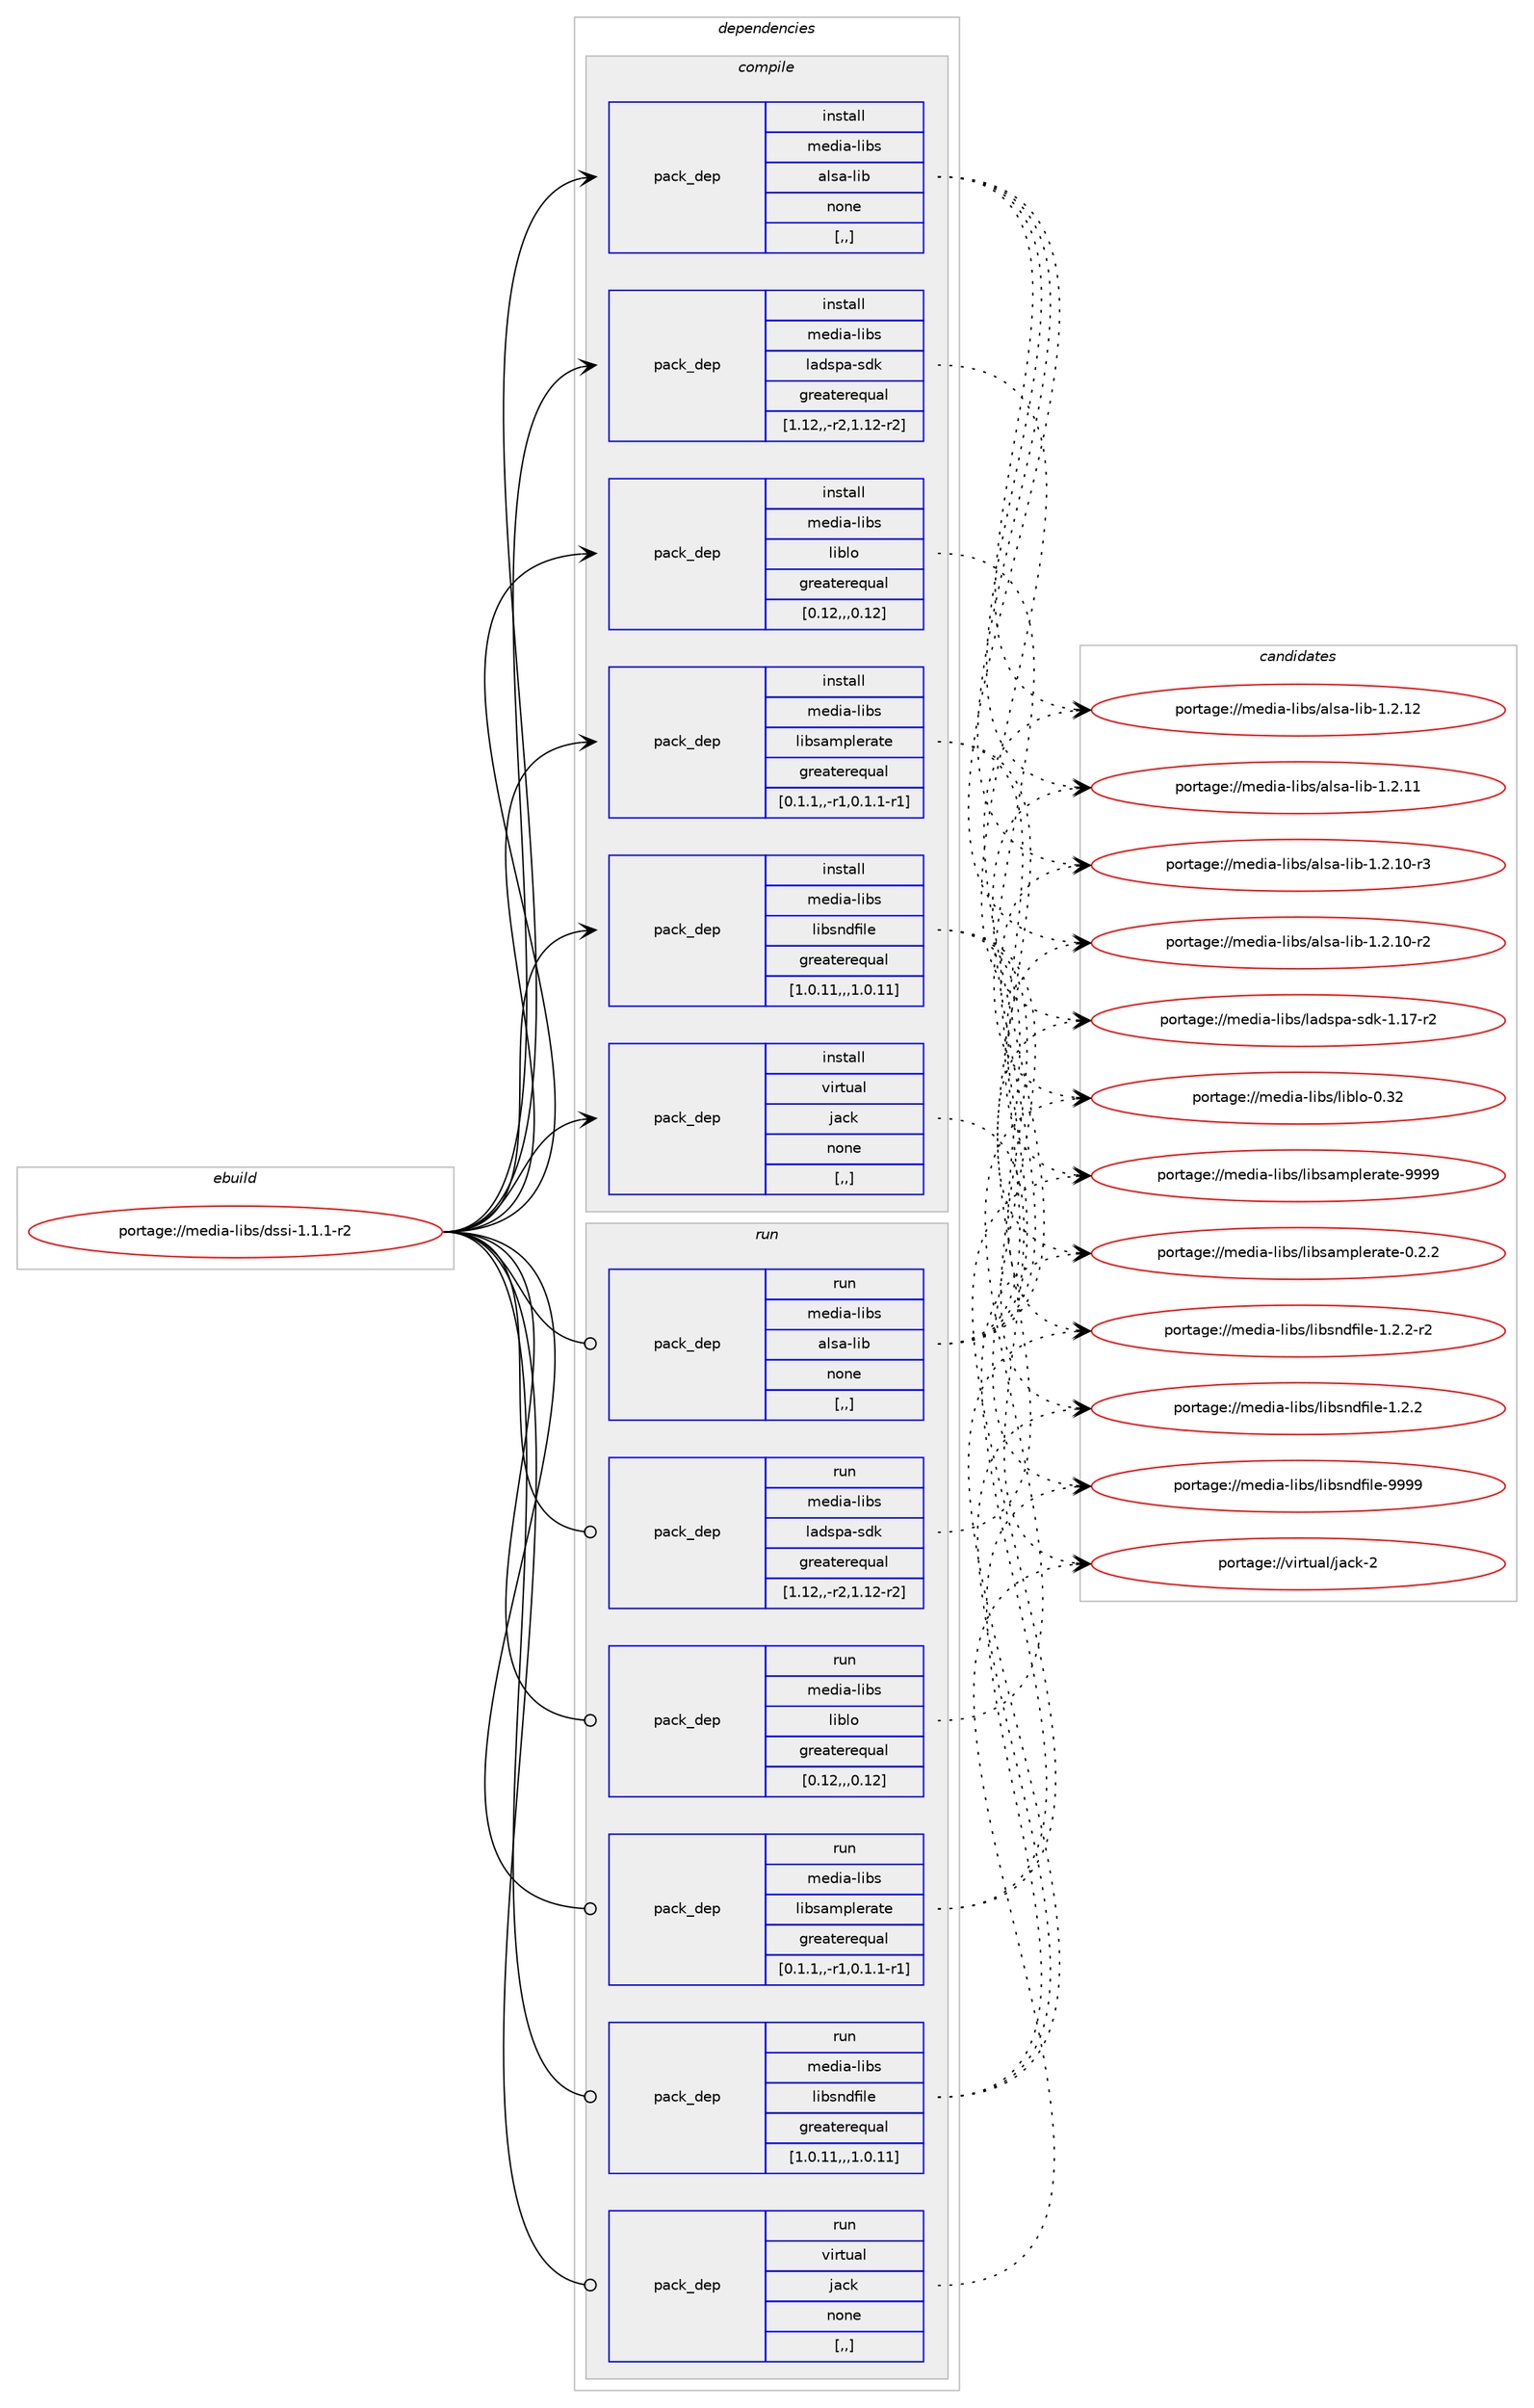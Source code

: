 digraph prolog {

# *************
# Graph options
# *************

newrank=true;
concentrate=true;
compound=true;
graph [rankdir=LR,fontname=Helvetica,fontsize=10,ranksep=1.5];#, ranksep=2.5, nodesep=0.2];
edge  [arrowhead=vee];
node  [fontname=Helvetica,fontsize=10];

# **********
# The ebuild
# **********

subgraph cluster_leftcol {
color=gray;
label=<<i>ebuild</i>>;
id [label="portage://media-libs/dssi-1.1.1-r2", color=red, width=4, href="../media-libs/dssi-1.1.1-r2.svg"];
}

# ****************
# The dependencies
# ****************

subgraph cluster_midcol {
color=gray;
label=<<i>dependencies</i>>;
subgraph cluster_compile {
fillcolor="#eeeeee";
style=filled;
label=<<i>compile</i>>;
subgraph pack219472 {
dependency296423 [label=<<TABLE BORDER="0" CELLBORDER="1" CELLSPACING="0" CELLPADDING="4" WIDTH="220"><TR><TD ROWSPAN="6" CELLPADDING="30">pack_dep</TD></TR><TR><TD WIDTH="110">install</TD></TR><TR><TD>media-libs</TD></TR><TR><TD>alsa-lib</TD></TR><TR><TD>none</TD></TR><TR><TD>[,,]</TD></TR></TABLE>>, shape=none, color=blue];
}
id:e -> dependency296423:w [weight=20,style="solid",arrowhead="vee"];
subgraph pack219473 {
dependency296424 [label=<<TABLE BORDER="0" CELLBORDER="1" CELLSPACING="0" CELLPADDING="4" WIDTH="220"><TR><TD ROWSPAN="6" CELLPADDING="30">pack_dep</TD></TR><TR><TD WIDTH="110">install</TD></TR><TR><TD>media-libs</TD></TR><TR><TD>ladspa-sdk</TD></TR><TR><TD>greaterequal</TD></TR><TR><TD>[1.12,,-r2,1.12-r2]</TD></TR></TABLE>>, shape=none, color=blue];
}
id:e -> dependency296424:w [weight=20,style="solid",arrowhead="vee"];
subgraph pack219474 {
dependency296425 [label=<<TABLE BORDER="0" CELLBORDER="1" CELLSPACING="0" CELLPADDING="4" WIDTH="220"><TR><TD ROWSPAN="6" CELLPADDING="30">pack_dep</TD></TR><TR><TD WIDTH="110">install</TD></TR><TR><TD>media-libs</TD></TR><TR><TD>liblo</TD></TR><TR><TD>greaterequal</TD></TR><TR><TD>[0.12,,,0.12]</TD></TR></TABLE>>, shape=none, color=blue];
}
id:e -> dependency296425:w [weight=20,style="solid",arrowhead="vee"];
subgraph pack219475 {
dependency296426 [label=<<TABLE BORDER="0" CELLBORDER="1" CELLSPACING="0" CELLPADDING="4" WIDTH="220"><TR><TD ROWSPAN="6" CELLPADDING="30">pack_dep</TD></TR><TR><TD WIDTH="110">install</TD></TR><TR><TD>media-libs</TD></TR><TR><TD>libsamplerate</TD></TR><TR><TD>greaterequal</TD></TR><TR><TD>[0.1.1,,-r1,0.1.1-r1]</TD></TR></TABLE>>, shape=none, color=blue];
}
id:e -> dependency296426:w [weight=20,style="solid",arrowhead="vee"];
subgraph pack219476 {
dependency296427 [label=<<TABLE BORDER="0" CELLBORDER="1" CELLSPACING="0" CELLPADDING="4" WIDTH="220"><TR><TD ROWSPAN="6" CELLPADDING="30">pack_dep</TD></TR><TR><TD WIDTH="110">install</TD></TR><TR><TD>media-libs</TD></TR><TR><TD>libsndfile</TD></TR><TR><TD>greaterequal</TD></TR><TR><TD>[1.0.11,,,1.0.11]</TD></TR></TABLE>>, shape=none, color=blue];
}
id:e -> dependency296427:w [weight=20,style="solid",arrowhead="vee"];
subgraph pack219477 {
dependency296428 [label=<<TABLE BORDER="0" CELLBORDER="1" CELLSPACING="0" CELLPADDING="4" WIDTH="220"><TR><TD ROWSPAN="6" CELLPADDING="30">pack_dep</TD></TR><TR><TD WIDTH="110">install</TD></TR><TR><TD>virtual</TD></TR><TR><TD>jack</TD></TR><TR><TD>none</TD></TR><TR><TD>[,,]</TD></TR></TABLE>>, shape=none, color=blue];
}
id:e -> dependency296428:w [weight=20,style="solid",arrowhead="vee"];
}
subgraph cluster_compileandrun {
fillcolor="#eeeeee";
style=filled;
label=<<i>compile and run</i>>;
}
subgraph cluster_run {
fillcolor="#eeeeee";
style=filled;
label=<<i>run</i>>;
subgraph pack219478 {
dependency296429 [label=<<TABLE BORDER="0" CELLBORDER="1" CELLSPACING="0" CELLPADDING="4" WIDTH="220"><TR><TD ROWSPAN="6" CELLPADDING="30">pack_dep</TD></TR><TR><TD WIDTH="110">run</TD></TR><TR><TD>media-libs</TD></TR><TR><TD>alsa-lib</TD></TR><TR><TD>none</TD></TR><TR><TD>[,,]</TD></TR></TABLE>>, shape=none, color=blue];
}
id:e -> dependency296429:w [weight=20,style="solid",arrowhead="odot"];
subgraph pack219479 {
dependency296430 [label=<<TABLE BORDER="0" CELLBORDER="1" CELLSPACING="0" CELLPADDING="4" WIDTH="220"><TR><TD ROWSPAN="6" CELLPADDING="30">pack_dep</TD></TR><TR><TD WIDTH="110">run</TD></TR><TR><TD>media-libs</TD></TR><TR><TD>ladspa-sdk</TD></TR><TR><TD>greaterequal</TD></TR><TR><TD>[1.12,,-r2,1.12-r2]</TD></TR></TABLE>>, shape=none, color=blue];
}
id:e -> dependency296430:w [weight=20,style="solid",arrowhead="odot"];
subgraph pack219480 {
dependency296431 [label=<<TABLE BORDER="0" CELLBORDER="1" CELLSPACING="0" CELLPADDING="4" WIDTH="220"><TR><TD ROWSPAN="6" CELLPADDING="30">pack_dep</TD></TR><TR><TD WIDTH="110">run</TD></TR><TR><TD>media-libs</TD></TR><TR><TD>liblo</TD></TR><TR><TD>greaterequal</TD></TR><TR><TD>[0.12,,,0.12]</TD></TR></TABLE>>, shape=none, color=blue];
}
id:e -> dependency296431:w [weight=20,style="solid",arrowhead="odot"];
subgraph pack219481 {
dependency296432 [label=<<TABLE BORDER="0" CELLBORDER="1" CELLSPACING="0" CELLPADDING="4" WIDTH="220"><TR><TD ROWSPAN="6" CELLPADDING="30">pack_dep</TD></TR><TR><TD WIDTH="110">run</TD></TR><TR><TD>media-libs</TD></TR><TR><TD>libsamplerate</TD></TR><TR><TD>greaterequal</TD></TR><TR><TD>[0.1.1,,-r1,0.1.1-r1]</TD></TR></TABLE>>, shape=none, color=blue];
}
id:e -> dependency296432:w [weight=20,style="solid",arrowhead="odot"];
subgraph pack219482 {
dependency296433 [label=<<TABLE BORDER="0" CELLBORDER="1" CELLSPACING="0" CELLPADDING="4" WIDTH="220"><TR><TD ROWSPAN="6" CELLPADDING="30">pack_dep</TD></TR><TR><TD WIDTH="110">run</TD></TR><TR><TD>media-libs</TD></TR><TR><TD>libsndfile</TD></TR><TR><TD>greaterequal</TD></TR><TR><TD>[1.0.11,,,1.0.11]</TD></TR></TABLE>>, shape=none, color=blue];
}
id:e -> dependency296433:w [weight=20,style="solid",arrowhead="odot"];
subgraph pack219483 {
dependency296434 [label=<<TABLE BORDER="0" CELLBORDER="1" CELLSPACING="0" CELLPADDING="4" WIDTH="220"><TR><TD ROWSPAN="6" CELLPADDING="30">pack_dep</TD></TR><TR><TD WIDTH="110">run</TD></TR><TR><TD>virtual</TD></TR><TR><TD>jack</TD></TR><TR><TD>none</TD></TR><TR><TD>[,,]</TD></TR></TABLE>>, shape=none, color=blue];
}
id:e -> dependency296434:w [weight=20,style="solid",arrowhead="odot"];
}
}

# **************
# The candidates
# **************

subgraph cluster_choices {
rank=same;
color=gray;
label=<<i>candidates</i>>;

subgraph choice219472 {
color=black;
nodesep=1;
choice109101100105974510810598115479710811597451081059845494650464950 [label="portage://media-libs/alsa-lib-1.2.12", color=red, width=4,href="../media-libs/alsa-lib-1.2.12.svg"];
choice109101100105974510810598115479710811597451081059845494650464949 [label="portage://media-libs/alsa-lib-1.2.11", color=red, width=4,href="../media-libs/alsa-lib-1.2.11.svg"];
choice1091011001059745108105981154797108115974510810598454946504649484511451 [label="portage://media-libs/alsa-lib-1.2.10-r3", color=red, width=4,href="../media-libs/alsa-lib-1.2.10-r3.svg"];
choice1091011001059745108105981154797108115974510810598454946504649484511450 [label="portage://media-libs/alsa-lib-1.2.10-r2", color=red, width=4,href="../media-libs/alsa-lib-1.2.10-r2.svg"];
dependency296423:e -> choice109101100105974510810598115479710811597451081059845494650464950:w [style=dotted,weight="100"];
dependency296423:e -> choice109101100105974510810598115479710811597451081059845494650464949:w [style=dotted,weight="100"];
dependency296423:e -> choice1091011001059745108105981154797108115974510810598454946504649484511451:w [style=dotted,weight="100"];
dependency296423:e -> choice1091011001059745108105981154797108115974510810598454946504649484511450:w [style=dotted,weight="100"];
}
subgraph choice219473 {
color=black;
nodesep=1;
choice1091011001059745108105981154710897100115112974511510010745494649554511450 [label="portage://media-libs/ladspa-sdk-1.17-r2", color=red, width=4,href="../media-libs/ladspa-sdk-1.17-r2.svg"];
dependency296424:e -> choice1091011001059745108105981154710897100115112974511510010745494649554511450:w [style=dotted,weight="100"];
}
subgraph choice219474 {
color=black;
nodesep=1;
choice10910110010597451081059811547108105981081114548465150 [label="portage://media-libs/liblo-0.32", color=red, width=4,href="../media-libs/liblo-0.32.svg"];
dependency296425:e -> choice10910110010597451081059811547108105981081114548465150:w [style=dotted,weight="100"];
}
subgraph choice219475 {
color=black;
nodesep=1;
choice109101100105974510810598115471081059811597109112108101114971161014557575757 [label="portage://media-libs/libsamplerate-9999", color=red, width=4,href="../media-libs/libsamplerate-9999.svg"];
choice10910110010597451081059811547108105981159710911210810111497116101454846504650 [label="portage://media-libs/libsamplerate-0.2.2", color=red, width=4,href="../media-libs/libsamplerate-0.2.2.svg"];
dependency296426:e -> choice109101100105974510810598115471081059811597109112108101114971161014557575757:w [style=dotted,weight="100"];
dependency296426:e -> choice10910110010597451081059811547108105981159710911210810111497116101454846504650:w [style=dotted,weight="100"];
}
subgraph choice219476 {
color=black;
nodesep=1;
choice10910110010597451081059811547108105981151101001021051081014557575757 [label="portage://media-libs/libsndfile-9999", color=red, width=4,href="../media-libs/libsndfile-9999.svg"];
choice10910110010597451081059811547108105981151101001021051081014549465046504511450 [label="portage://media-libs/libsndfile-1.2.2-r2", color=red, width=4,href="../media-libs/libsndfile-1.2.2-r2.svg"];
choice1091011001059745108105981154710810598115110100102105108101454946504650 [label="portage://media-libs/libsndfile-1.2.2", color=red, width=4,href="../media-libs/libsndfile-1.2.2.svg"];
dependency296427:e -> choice10910110010597451081059811547108105981151101001021051081014557575757:w [style=dotted,weight="100"];
dependency296427:e -> choice10910110010597451081059811547108105981151101001021051081014549465046504511450:w [style=dotted,weight="100"];
dependency296427:e -> choice1091011001059745108105981154710810598115110100102105108101454946504650:w [style=dotted,weight="100"];
}
subgraph choice219477 {
color=black;
nodesep=1;
choice118105114116117971084710697991074550 [label="portage://virtual/jack-2", color=red, width=4,href="../virtual/jack-2.svg"];
dependency296428:e -> choice118105114116117971084710697991074550:w [style=dotted,weight="100"];
}
subgraph choice219478 {
color=black;
nodesep=1;
choice109101100105974510810598115479710811597451081059845494650464950 [label="portage://media-libs/alsa-lib-1.2.12", color=red, width=4,href="../media-libs/alsa-lib-1.2.12.svg"];
choice109101100105974510810598115479710811597451081059845494650464949 [label="portage://media-libs/alsa-lib-1.2.11", color=red, width=4,href="../media-libs/alsa-lib-1.2.11.svg"];
choice1091011001059745108105981154797108115974510810598454946504649484511451 [label="portage://media-libs/alsa-lib-1.2.10-r3", color=red, width=4,href="../media-libs/alsa-lib-1.2.10-r3.svg"];
choice1091011001059745108105981154797108115974510810598454946504649484511450 [label="portage://media-libs/alsa-lib-1.2.10-r2", color=red, width=4,href="../media-libs/alsa-lib-1.2.10-r2.svg"];
dependency296429:e -> choice109101100105974510810598115479710811597451081059845494650464950:w [style=dotted,weight="100"];
dependency296429:e -> choice109101100105974510810598115479710811597451081059845494650464949:w [style=dotted,weight="100"];
dependency296429:e -> choice1091011001059745108105981154797108115974510810598454946504649484511451:w [style=dotted,weight="100"];
dependency296429:e -> choice1091011001059745108105981154797108115974510810598454946504649484511450:w [style=dotted,weight="100"];
}
subgraph choice219479 {
color=black;
nodesep=1;
choice1091011001059745108105981154710897100115112974511510010745494649554511450 [label="portage://media-libs/ladspa-sdk-1.17-r2", color=red, width=4,href="../media-libs/ladspa-sdk-1.17-r2.svg"];
dependency296430:e -> choice1091011001059745108105981154710897100115112974511510010745494649554511450:w [style=dotted,weight="100"];
}
subgraph choice219480 {
color=black;
nodesep=1;
choice10910110010597451081059811547108105981081114548465150 [label="portage://media-libs/liblo-0.32", color=red, width=4,href="../media-libs/liblo-0.32.svg"];
dependency296431:e -> choice10910110010597451081059811547108105981081114548465150:w [style=dotted,weight="100"];
}
subgraph choice219481 {
color=black;
nodesep=1;
choice109101100105974510810598115471081059811597109112108101114971161014557575757 [label="portage://media-libs/libsamplerate-9999", color=red, width=4,href="../media-libs/libsamplerate-9999.svg"];
choice10910110010597451081059811547108105981159710911210810111497116101454846504650 [label="portage://media-libs/libsamplerate-0.2.2", color=red, width=4,href="../media-libs/libsamplerate-0.2.2.svg"];
dependency296432:e -> choice109101100105974510810598115471081059811597109112108101114971161014557575757:w [style=dotted,weight="100"];
dependency296432:e -> choice10910110010597451081059811547108105981159710911210810111497116101454846504650:w [style=dotted,weight="100"];
}
subgraph choice219482 {
color=black;
nodesep=1;
choice10910110010597451081059811547108105981151101001021051081014557575757 [label="portage://media-libs/libsndfile-9999", color=red, width=4,href="../media-libs/libsndfile-9999.svg"];
choice10910110010597451081059811547108105981151101001021051081014549465046504511450 [label="portage://media-libs/libsndfile-1.2.2-r2", color=red, width=4,href="../media-libs/libsndfile-1.2.2-r2.svg"];
choice1091011001059745108105981154710810598115110100102105108101454946504650 [label="portage://media-libs/libsndfile-1.2.2", color=red, width=4,href="../media-libs/libsndfile-1.2.2.svg"];
dependency296433:e -> choice10910110010597451081059811547108105981151101001021051081014557575757:w [style=dotted,weight="100"];
dependency296433:e -> choice10910110010597451081059811547108105981151101001021051081014549465046504511450:w [style=dotted,weight="100"];
dependency296433:e -> choice1091011001059745108105981154710810598115110100102105108101454946504650:w [style=dotted,weight="100"];
}
subgraph choice219483 {
color=black;
nodesep=1;
choice118105114116117971084710697991074550 [label="portage://virtual/jack-2", color=red, width=4,href="../virtual/jack-2.svg"];
dependency296434:e -> choice118105114116117971084710697991074550:w [style=dotted,weight="100"];
}
}

}
